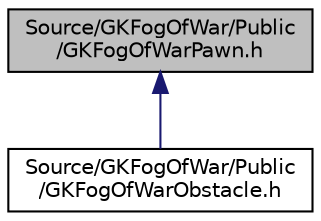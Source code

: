 digraph "Source/GKFogOfWar/Public/GKFogOfWarPawn.h"
{
 // LATEX_PDF_SIZE
  edge [fontname="Helvetica",fontsize="10",labelfontname="Helvetica",labelfontsize="10"];
  node [fontname="Helvetica",fontsize="10",shape=record];
  Node1 [label="Source/GKFogOfWar/Public\l/GKFogOfWarPawn.h",height=0.2,width=0.4,color="black", fillcolor="grey75", style="filled", fontcolor="black",tooltip=" "];
  Node1 -> Node2 [dir="back",color="midnightblue",fontsize="10",style="solid",fontname="Helvetica"];
  Node2 [label="Source/GKFogOfWar/Public\l/GKFogOfWarObstacle.h",height=0.2,width=0.4,color="black", fillcolor="white", style="filled",URL="$GKFogOfWarObstacle_8h.html",tooltip=" "];
}
